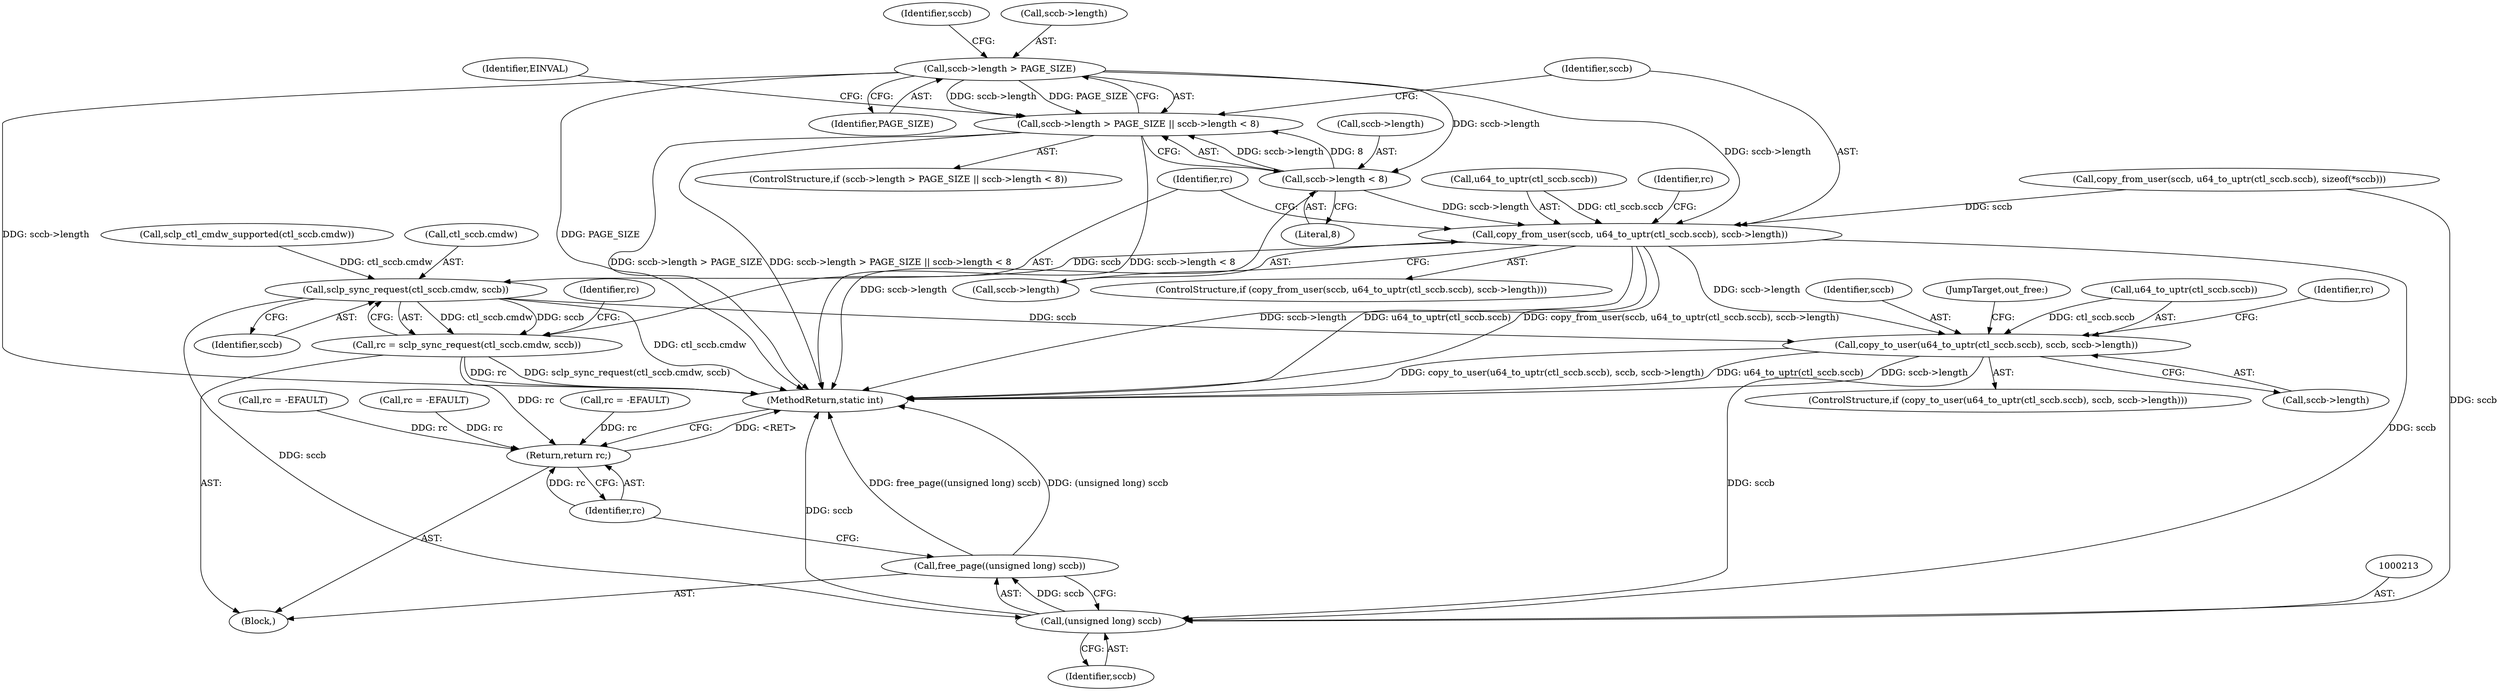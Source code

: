 digraph "1_linux_532c34b5fbf1687df63b3fcd5b2846312ac943c6@pointer" {
"1000157" [label="(Call,sccb->length > PAGE_SIZE)"];
"1000156" [label="(Call,sccb->length > PAGE_SIZE || sccb->length < 8)"];
"1000162" [label="(Call,sccb->length < 8)"];
"1000171" [label="(Call,copy_from_user(sccb, u64_to_uptr(ctl_sccb.sccb), sccb->length))"];
"1000188" [label="(Call,sclp_sync_request(ctl_sccb.cmdw, sccb))"];
"1000186" [label="(Call,rc = sclp_sync_request(ctl_sccb.cmdw, sccb))"];
"1000215" [label="(Return,return rc;)"];
"1000197" [label="(Call,copy_to_user(u64_to_uptr(ctl_sccb.sccb), sccb, sccb->length))"];
"1000212" [label="(Call,(unsigned long) sccb)"];
"1000211" [label="(Call,free_page((unsigned long) sccb))"];
"1000173" [label="(Call,u64_to_uptr(ctl_sccb.sccb))"];
"1000161" [label="(Identifier,PAGE_SIZE)"];
"1000177" [label="(Call,sccb->length)"];
"1000194" [label="(Identifier,rc)"];
"1000192" [label="(Identifier,sccb)"];
"1000156" [label="(Call,sccb->length > PAGE_SIZE || sccb->length < 8)"];
"1000150" [label="(Call,rc = -EFAULT)"];
"1000186" [label="(Call,rc = sclp_sync_request(ctl_sccb.cmdw, sccb))"];
"1000118" [label="(Call,sclp_ctl_cmdw_supported(ctl_sccb.cmdw))"];
"1000210" [label="(JumpTarget,out_free:)"];
"1000203" [label="(Call,sccb->length)"];
"1000155" [label="(ControlStructure,if (sccb->length > PAGE_SIZE || sccb->length < 8))"];
"1000166" [label="(Literal,8)"];
"1000212" [label="(Call,(unsigned long) sccb)"];
"1000164" [label="(Identifier,sccb)"];
"1000182" [label="(Identifier,rc)"];
"1000198" [label="(Call,u64_to_uptr(ctl_sccb.sccb))"];
"1000140" [label="(Call,copy_from_user(sccb, u64_to_uptr(ctl_sccb.sccb), sizeof(*sccb)))"];
"1000162" [label="(Call,sccb->length < 8)"];
"1000187" [label="(Identifier,rc)"];
"1000211" [label="(Call,free_page((unsigned long) sccb))"];
"1000171" [label="(Call,copy_from_user(sccb, u64_to_uptr(ctl_sccb.sccb), sccb->length))"];
"1000217" [label="(MethodReturn,static int)"];
"1000214" [label="(Identifier,sccb)"];
"1000157" [label="(Call,sccb->length > PAGE_SIZE)"];
"1000197" [label="(Call,copy_to_user(u64_to_uptr(ctl_sccb.sccb), sccb, sccb->length))"];
"1000207" [label="(Identifier,rc)"];
"1000189" [label="(Call,ctl_sccb.cmdw)"];
"1000170" [label="(ControlStructure,if (copy_from_user(sccb, u64_to_uptr(ctl_sccb.sccb), sccb->length)))"];
"1000215" [label="(Return,return rc;)"];
"1000158" [label="(Call,sccb->length)"];
"1000206" [label="(Call,rc = -EFAULT)"];
"1000196" [label="(ControlStructure,if (copy_to_user(u64_to_uptr(ctl_sccb.sccb), sccb, sccb->length)))"];
"1000163" [label="(Call,sccb->length)"];
"1000102" [label="(Block,)"];
"1000188" [label="(Call,sclp_sync_request(ctl_sccb.cmdw, sccb))"];
"1000172" [label="(Identifier,sccb)"];
"1000216" [label="(Identifier,rc)"];
"1000181" [label="(Call,rc = -EFAULT)"];
"1000202" [label="(Identifier,sccb)"];
"1000169" [label="(Identifier,EINVAL)"];
"1000157" -> "1000156"  [label="AST: "];
"1000157" -> "1000161"  [label="CFG: "];
"1000158" -> "1000157"  [label="AST: "];
"1000161" -> "1000157"  [label="AST: "];
"1000164" -> "1000157"  [label="CFG: "];
"1000156" -> "1000157"  [label="CFG: "];
"1000157" -> "1000217"  [label="DDG: sccb->length"];
"1000157" -> "1000217"  [label="DDG: PAGE_SIZE"];
"1000157" -> "1000156"  [label="DDG: sccb->length"];
"1000157" -> "1000156"  [label="DDG: PAGE_SIZE"];
"1000157" -> "1000162"  [label="DDG: sccb->length"];
"1000157" -> "1000171"  [label="DDG: sccb->length"];
"1000156" -> "1000155"  [label="AST: "];
"1000156" -> "1000162"  [label="CFG: "];
"1000162" -> "1000156"  [label="AST: "];
"1000169" -> "1000156"  [label="CFG: "];
"1000172" -> "1000156"  [label="CFG: "];
"1000156" -> "1000217"  [label="DDG: sccb->length > PAGE_SIZE"];
"1000156" -> "1000217"  [label="DDG: sccb->length > PAGE_SIZE || sccb->length < 8"];
"1000156" -> "1000217"  [label="DDG: sccb->length < 8"];
"1000162" -> "1000156"  [label="DDG: sccb->length"];
"1000162" -> "1000156"  [label="DDG: 8"];
"1000162" -> "1000166"  [label="CFG: "];
"1000163" -> "1000162"  [label="AST: "];
"1000166" -> "1000162"  [label="AST: "];
"1000162" -> "1000217"  [label="DDG: sccb->length"];
"1000162" -> "1000171"  [label="DDG: sccb->length"];
"1000171" -> "1000170"  [label="AST: "];
"1000171" -> "1000177"  [label="CFG: "];
"1000172" -> "1000171"  [label="AST: "];
"1000173" -> "1000171"  [label="AST: "];
"1000177" -> "1000171"  [label="AST: "];
"1000182" -> "1000171"  [label="CFG: "];
"1000187" -> "1000171"  [label="CFG: "];
"1000171" -> "1000217"  [label="DDG: u64_to_uptr(ctl_sccb.sccb)"];
"1000171" -> "1000217"  [label="DDG: copy_from_user(sccb, u64_to_uptr(ctl_sccb.sccb), sccb->length)"];
"1000171" -> "1000217"  [label="DDG: sccb->length"];
"1000140" -> "1000171"  [label="DDG: sccb"];
"1000173" -> "1000171"  [label="DDG: ctl_sccb.sccb"];
"1000171" -> "1000188"  [label="DDG: sccb"];
"1000171" -> "1000197"  [label="DDG: sccb->length"];
"1000171" -> "1000212"  [label="DDG: sccb"];
"1000188" -> "1000186"  [label="AST: "];
"1000188" -> "1000192"  [label="CFG: "];
"1000189" -> "1000188"  [label="AST: "];
"1000192" -> "1000188"  [label="AST: "];
"1000186" -> "1000188"  [label="CFG: "];
"1000188" -> "1000217"  [label="DDG: ctl_sccb.cmdw"];
"1000188" -> "1000186"  [label="DDG: ctl_sccb.cmdw"];
"1000188" -> "1000186"  [label="DDG: sccb"];
"1000118" -> "1000188"  [label="DDG: ctl_sccb.cmdw"];
"1000188" -> "1000197"  [label="DDG: sccb"];
"1000188" -> "1000212"  [label="DDG: sccb"];
"1000186" -> "1000102"  [label="AST: "];
"1000187" -> "1000186"  [label="AST: "];
"1000194" -> "1000186"  [label="CFG: "];
"1000186" -> "1000217"  [label="DDG: sclp_sync_request(ctl_sccb.cmdw, sccb)"];
"1000186" -> "1000217"  [label="DDG: rc"];
"1000186" -> "1000215"  [label="DDG: rc"];
"1000215" -> "1000102"  [label="AST: "];
"1000215" -> "1000216"  [label="CFG: "];
"1000216" -> "1000215"  [label="AST: "];
"1000217" -> "1000215"  [label="CFG: "];
"1000215" -> "1000217"  [label="DDG: <RET>"];
"1000216" -> "1000215"  [label="DDG: rc"];
"1000181" -> "1000215"  [label="DDG: rc"];
"1000150" -> "1000215"  [label="DDG: rc"];
"1000206" -> "1000215"  [label="DDG: rc"];
"1000197" -> "1000196"  [label="AST: "];
"1000197" -> "1000203"  [label="CFG: "];
"1000198" -> "1000197"  [label="AST: "];
"1000202" -> "1000197"  [label="AST: "];
"1000203" -> "1000197"  [label="AST: "];
"1000207" -> "1000197"  [label="CFG: "];
"1000210" -> "1000197"  [label="CFG: "];
"1000197" -> "1000217"  [label="DDG: sccb->length"];
"1000197" -> "1000217"  [label="DDG: copy_to_user(u64_to_uptr(ctl_sccb.sccb), sccb, sccb->length)"];
"1000197" -> "1000217"  [label="DDG: u64_to_uptr(ctl_sccb.sccb)"];
"1000198" -> "1000197"  [label="DDG: ctl_sccb.sccb"];
"1000197" -> "1000212"  [label="DDG: sccb"];
"1000212" -> "1000211"  [label="AST: "];
"1000212" -> "1000214"  [label="CFG: "];
"1000213" -> "1000212"  [label="AST: "];
"1000214" -> "1000212"  [label="AST: "];
"1000211" -> "1000212"  [label="CFG: "];
"1000212" -> "1000217"  [label="DDG: sccb"];
"1000212" -> "1000211"  [label="DDG: sccb"];
"1000140" -> "1000212"  [label="DDG: sccb"];
"1000211" -> "1000102"  [label="AST: "];
"1000216" -> "1000211"  [label="CFG: "];
"1000211" -> "1000217"  [label="DDG: (unsigned long) sccb"];
"1000211" -> "1000217"  [label="DDG: free_page((unsigned long) sccb)"];
}

